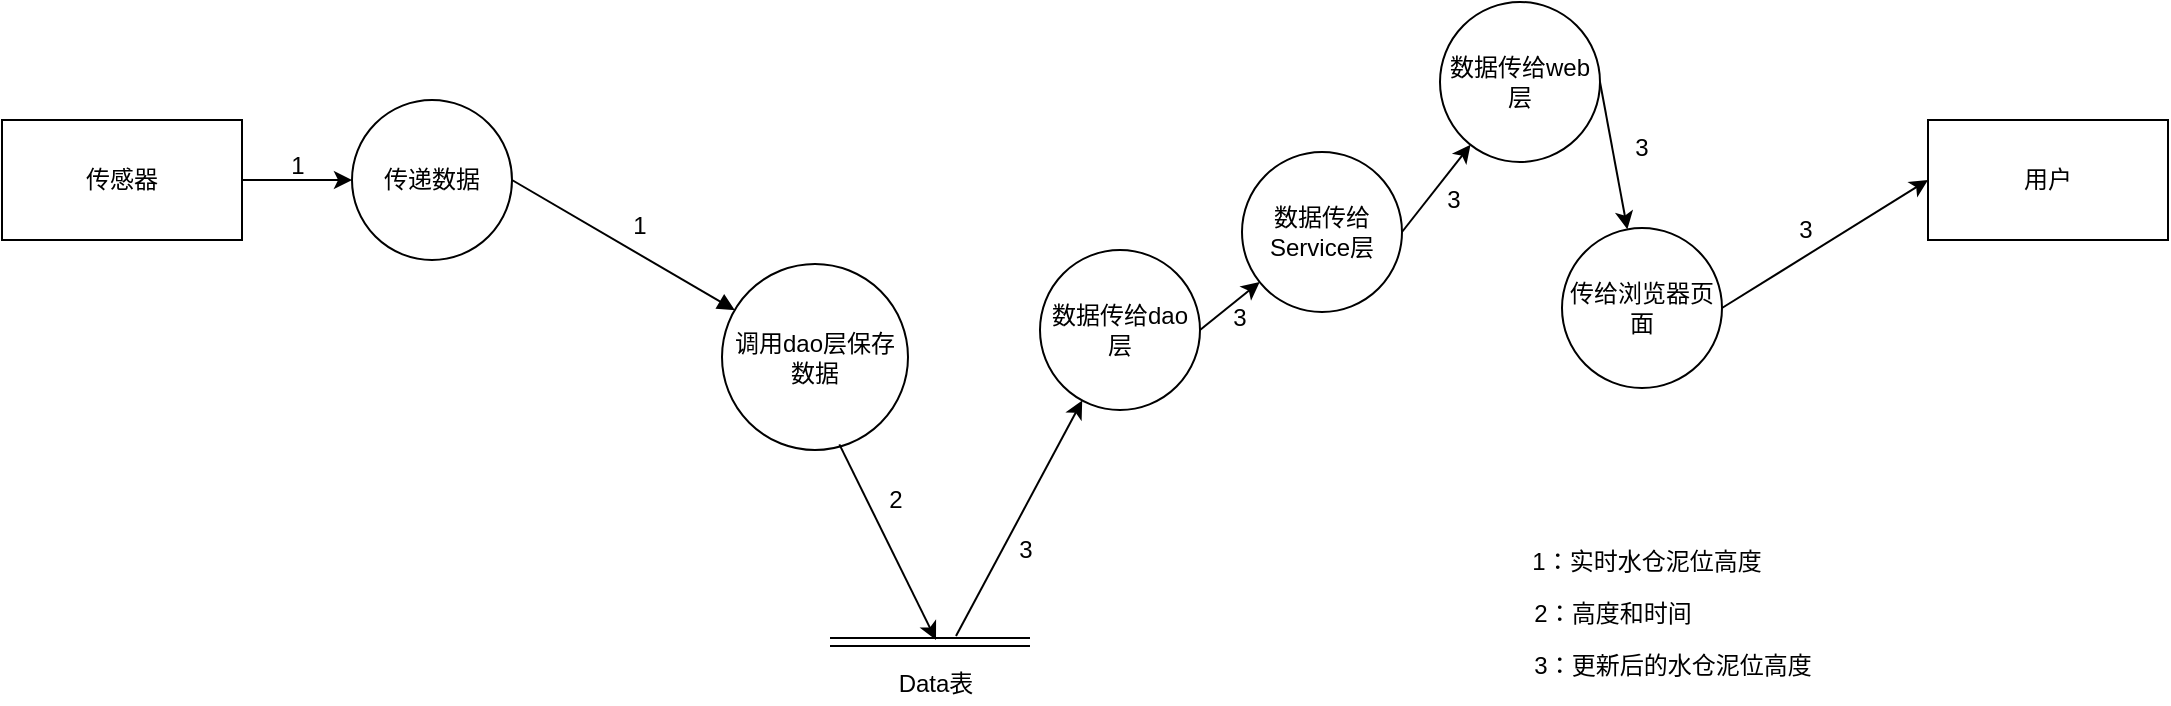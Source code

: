 <mxfile version="14.6.1" type="github">
  <diagram id="Wv4W5-0Bzl5J6NtYf-0r" name="Page-1">
    <mxGraphModel dx="1220" dy="691" grid="0" gridSize="10" guides="1" tooltips="1" connect="1" arrows="1" fold="1" page="0" pageScale="1" pageWidth="827" pageHeight="1169" math="0" shadow="0">
      <root>
        <mxCell id="0" />
        <mxCell id="1" parent="0" />
        <mxCell id="7sAyBB0e9K5bjnhN7nY7-1" value="用户" style="rounded=0;whiteSpace=wrap;html=1;" parent="1" vertex="1">
          <mxGeometry x="1022" y="175" width="120" height="60" as="geometry" />
        </mxCell>
        <mxCell id="7sAyBB0e9K5bjnhN7nY7-5" style="edgeStyle=orthogonalEdgeStyle;rounded=0;orthogonalLoop=1;jettySize=auto;html=1;exitX=1;exitY=0.5;exitDx=0;exitDy=0;entryX=0;entryY=0.5;entryDx=0;entryDy=0;" parent="1" source="7sAyBB0e9K5bjnhN7nY7-2" target="7sAyBB0e9K5bjnhN7nY7-16" edge="1">
          <mxGeometry relative="1" as="geometry">
            <mxPoint x="259.0" y="205" as="targetPoint" />
          </mxGeometry>
        </mxCell>
        <mxCell id="7sAyBB0e9K5bjnhN7nY7-2" value="传感器" style="rounded=0;whiteSpace=wrap;html=1;" parent="1" vertex="1">
          <mxGeometry x="59" y="175" width="120" height="60" as="geometry" />
        </mxCell>
        <mxCell id="7sAyBB0e9K5bjnhN7nY7-10" value="" style="shape=link;html=1;" parent="1" edge="1">
          <mxGeometry width="100" relative="1" as="geometry">
            <mxPoint x="473" y="436" as="sourcePoint" />
            <mxPoint x="573" y="436" as="targetPoint" />
          </mxGeometry>
        </mxCell>
        <mxCell id="7sAyBB0e9K5bjnhN7nY7-11" value="" style="endArrow=block;endFill=1;endSize=6;html=1;exitX=1;exitY=0.5;exitDx=0;exitDy=0;" parent="1" source="7sAyBB0e9K5bjnhN7nY7-16" target="7sAyBB0e9K5bjnhN7nY7-12" edge="1">
          <mxGeometry width="100" relative="1" as="geometry">
            <mxPoint x="379.0" y="205" as="sourcePoint" />
            <mxPoint x="418" y="263" as="targetPoint" />
          </mxGeometry>
        </mxCell>
        <mxCell id="7sAyBB0e9K5bjnhN7nY7-12" value="调用dao层保存数据" style="ellipse;whiteSpace=wrap;html=1;aspect=fixed;" parent="1" vertex="1">
          <mxGeometry x="419" y="247" width="93" height="93" as="geometry" />
        </mxCell>
        <mxCell id="7sAyBB0e9K5bjnhN7nY7-13" value="" style="endArrow=classic;html=1;exitX=0.631;exitY=0.97;exitDx=0;exitDy=0;exitPerimeter=0;" parent="1" source="7sAyBB0e9K5bjnhN7nY7-12" edge="1">
          <mxGeometry width="50" height="50" relative="1" as="geometry">
            <mxPoint x="526" y="319" as="sourcePoint" />
            <mxPoint x="526" y="435" as="targetPoint" />
          </mxGeometry>
        </mxCell>
        <mxCell id="7sAyBB0e9K5bjnhN7nY7-14" value="" style="endArrow=classic;html=1;" parent="1" target="7sAyBB0e9K5bjnhN7nY7-17" edge="1">
          <mxGeometry width="50" height="50" relative="1" as="geometry">
            <mxPoint x="536" y="433" as="sourcePoint" />
            <mxPoint x="618" y="280" as="targetPoint" />
          </mxGeometry>
        </mxCell>
        <mxCell id="7sAyBB0e9K5bjnhN7nY7-16" value="传递数据" style="ellipse;whiteSpace=wrap;html=1;aspect=fixed;" parent="1" vertex="1">
          <mxGeometry x="234.0" y="165" width="80" height="80" as="geometry" />
        </mxCell>
        <mxCell id="7sAyBB0e9K5bjnhN7nY7-17" value="数据传给dao层" style="ellipse;whiteSpace=wrap;html=1;aspect=fixed;" parent="1" vertex="1">
          <mxGeometry x="578" y="240" width="80" height="80" as="geometry" />
        </mxCell>
        <mxCell id="7sAyBB0e9K5bjnhN7nY7-19" value="" style="endArrow=classic;html=1;exitX=1;exitY=0.5;exitDx=0;exitDy=0;" parent="1" source="7sAyBB0e9K5bjnhN7nY7-17" target="7sAyBB0e9K5bjnhN7nY7-20" edge="1">
          <mxGeometry width="50" height="50" relative="1" as="geometry">
            <mxPoint x="526" y="319" as="sourcePoint" />
            <mxPoint x="719" y="231" as="targetPoint" />
          </mxGeometry>
        </mxCell>
        <mxCell id="7sAyBB0e9K5bjnhN7nY7-20" value="数据传给Service层" style="ellipse;whiteSpace=wrap;html=1;aspect=fixed;" parent="1" vertex="1">
          <mxGeometry x="679" y="191" width="80" height="80" as="geometry" />
        </mxCell>
        <mxCell id="7sAyBB0e9K5bjnhN7nY7-21" value="" style="endArrow=classic;html=1;exitX=1;exitY=0.5;exitDx=0;exitDy=0;" parent="1" source="7sAyBB0e9K5bjnhN7nY7-20" target="7sAyBB0e9K5bjnhN7nY7-22" edge="1">
          <mxGeometry width="50" height="50" relative="1" as="geometry">
            <mxPoint x="526" y="319" as="sourcePoint" />
            <mxPoint x="798" y="181" as="targetPoint" />
          </mxGeometry>
        </mxCell>
        <mxCell id="7sAyBB0e9K5bjnhN7nY7-22" value="数据传给web层" style="ellipse;whiteSpace=wrap;html=1;aspect=fixed;" parent="1" vertex="1">
          <mxGeometry x="778" y="116.0" width="80" height="80" as="geometry" />
        </mxCell>
        <mxCell id="7sAyBB0e9K5bjnhN7nY7-23" value="" style="endArrow=classic;html=1;exitX=1;exitY=0.5;exitDx=0;exitDy=0;" parent="1" source="7sAyBB0e9K5bjnhN7nY7-22" target="7sAyBB0e9K5bjnhN7nY7-24" edge="1">
          <mxGeometry width="50" height="50" relative="1" as="geometry">
            <mxPoint x="900" y="74" as="sourcePoint" />
            <mxPoint x="879" y="269" as="targetPoint" />
          </mxGeometry>
        </mxCell>
        <mxCell id="7sAyBB0e9K5bjnhN7nY7-24" value="传给浏览器页面" style="ellipse;whiteSpace=wrap;html=1;aspect=fixed;" parent="1" vertex="1">
          <mxGeometry x="839" y="229" width="80" height="80" as="geometry" />
        </mxCell>
        <mxCell id="7sAyBB0e9K5bjnhN7nY7-26" value="" style="endArrow=classic;html=1;exitX=1;exitY=0.5;exitDx=0;exitDy=0;entryX=0;entryY=0.5;entryDx=0;entryDy=0;" parent="1" source="7sAyBB0e9K5bjnhN7nY7-24" target="7sAyBB0e9K5bjnhN7nY7-1" edge="1">
          <mxGeometry width="50" height="50" relative="1" as="geometry">
            <mxPoint x="526" y="319" as="sourcePoint" />
            <mxPoint x="576" y="269" as="targetPoint" />
          </mxGeometry>
        </mxCell>
        <mxCell id="FNLnQGI1aqOpxrVrr5aS-1" value="1：实时水仓泥位高度" style="text;html=1;strokeColor=none;fillColor=none;align=center;verticalAlign=middle;whiteSpace=wrap;rounded=0;" vertex="1" parent="1">
          <mxGeometry x="791" y="386" width="181" height="20" as="geometry" />
        </mxCell>
        <mxCell id="FNLnQGI1aqOpxrVrr5aS-2" value="3：更新后的水仓泥位高度" style="text;html=1;strokeColor=none;fillColor=none;align=center;verticalAlign=middle;whiteSpace=wrap;rounded=0;" vertex="1" parent="1">
          <mxGeometry x="812" y="438" width="165" height="20" as="geometry" />
        </mxCell>
        <mxCell id="FNLnQGI1aqOpxrVrr5aS-3" value="1" style="text;html=1;strokeColor=none;fillColor=none;align=center;verticalAlign=middle;whiteSpace=wrap;rounded=0;" vertex="1" parent="1">
          <mxGeometry x="187" y="188" width="40" height="20" as="geometry" />
        </mxCell>
        <mxCell id="FNLnQGI1aqOpxrVrr5aS-4" value="2" style="text;html=1;strokeColor=none;fillColor=none;align=center;verticalAlign=middle;whiteSpace=wrap;rounded=0;" vertex="1" parent="1">
          <mxGeometry x="486" y="355" width="40" height="20" as="geometry" />
        </mxCell>
        <mxCell id="FNLnQGI1aqOpxrVrr5aS-5" value="1" style="text;html=1;strokeColor=none;fillColor=none;align=center;verticalAlign=middle;whiteSpace=wrap;rounded=0;" vertex="1" parent="1">
          <mxGeometry x="358" y="218" width="40" height="20" as="geometry" />
        </mxCell>
        <mxCell id="FNLnQGI1aqOpxrVrr5aS-6" value="2：高度和时间" style="text;html=1;strokeColor=none;fillColor=none;align=center;verticalAlign=middle;whiteSpace=wrap;rounded=0;" vertex="1" parent="1">
          <mxGeometry x="786" y="412" width="157" height="20" as="geometry" />
        </mxCell>
        <mxCell id="FNLnQGI1aqOpxrVrr5aS-8" value="Data表" style="text;html=1;strokeColor=none;fillColor=none;align=center;verticalAlign=middle;whiteSpace=wrap;rounded=0;" vertex="1" parent="1">
          <mxGeometry x="506" y="447" width="40" height="20" as="geometry" />
        </mxCell>
        <mxCell id="FNLnQGI1aqOpxrVrr5aS-10" value="3" style="text;html=1;strokeColor=none;fillColor=none;align=center;verticalAlign=middle;whiteSpace=wrap;rounded=0;" vertex="1" parent="1">
          <mxGeometry x="941" y="220" width="40" height="20" as="geometry" />
        </mxCell>
        <mxCell id="FNLnQGI1aqOpxrVrr5aS-11" value="3" style="text;html=1;strokeColor=none;fillColor=none;align=center;verticalAlign=middle;whiteSpace=wrap;rounded=0;" vertex="1" parent="1">
          <mxGeometry x="859" y="179" width="40" height="20" as="geometry" />
        </mxCell>
        <mxCell id="FNLnQGI1aqOpxrVrr5aS-12" value="3" style="text;html=1;strokeColor=none;fillColor=none;align=center;verticalAlign=middle;whiteSpace=wrap;rounded=0;" vertex="1" parent="1">
          <mxGeometry x="765" y="205" width="40" height="20" as="geometry" />
        </mxCell>
        <mxCell id="FNLnQGI1aqOpxrVrr5aS-13" value="3" style="text;html=1;strokeColor=none;fillColor=none;align=center;verticalAlign=middle;whiteSpace=wrap;rounded=0;" vertex="1" parent="1">
          <mxGeometry x="658" y="264" width="40" height="20" as="geometry" />
        </mxCell>
        <mxCell id="FNLnQGI1aqOpxrVrr5aS-14" value="3" style="text;html=1;strokeColor=none;fillColor=none;align=center;verticalAlign=middle;whiteSpace=wrap;rounded=0;" vertex="1" parent="1">
          <mxGeometry x="551" y="380" width="40" height="20" as="geometry" />
        </mxCell>
      </root>
    </mxGraphModel>
  </diagram>
</mxfile>
